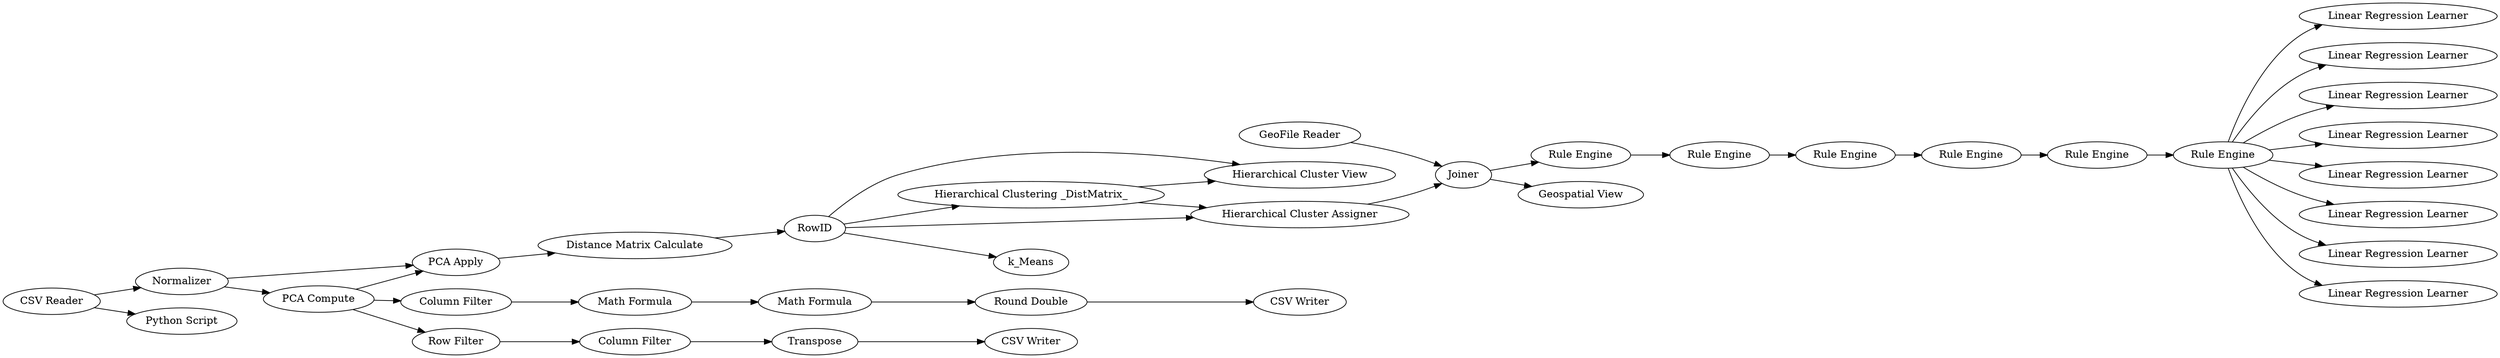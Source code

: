 digraph {
	"-831851166922562167_7" [label=RowID]
	"-831851166922562167_2" [label=Normalizer]
	"-831851166922562167_34" [label="Rule Engine"]
	"-831851166922562167_42" [label="Linear Regression Learner"]
	"-831851166922562167_30" [label="Column Filter"]
	"-831851166922562167_37" [label="Rule Engine"]
	"-831851166922562167_45" [label="Linear Regression Learner"]
	"-831851166922562167_14" [label="Distance Matrix Calculate"]
	"-831851166922562167_15" [label="Hierarchical Clustering _DistMatrix_"]
	"-831851166922562167_40" [label="Linear Regression Learner"]
	"-831851166922562167_25" [label="Column Filter"]
	"-831851166922562167_32" [label="CSV Writer"]
	"-831851166922562167_35" [label="Rule Engine"]
	"-831851166922562167_46" [label="Linear Regression Learner"]
	"-831851166922562167_23" [label="Row Filter"]
	"-831851166922562167_4" [label="PCA Apply"]
	"-831851166922562167_16" [label="Hierarchical Cluster View"]
	"-831851166922562167_27" [label="Math Formula"]
	"-831851166922562167_28" [label="Math Formula"]
	"-831851166922562167_41" [label="Linear Regression Learner"]
	"-831851166922562167_36" [label="Rule Engine"]
	"-831851166922562167_39" [label="Rule Engine"]
	"-831851166922562167_20" [label=Joiner]
	"-831851166922562167_38" [label="Rule Engine"]
	"-831851166922562167_17" [label="Hierarchical Cluster Assigner"]
	"-831851166922562167_44" [label="Linear Regression Learner"]
	"-831851166922562167_18" [label=k_Means]
	"-831851166922562167_43" [label="Linear Regression Learner"]
	"-831851166922562167_24" [label=Transpose]
	"-831851166922562167_22" [label="Python Script"]
	"-831851166922562167_33" [label="Geospatial View"]
	"-831851166922562167_47" [label="Linear Regression Learner"]
	"-831851166922562167_19" [label="GeoFile Reader"]
	"-831851166922562167_3" [label="PCA Compute"]
	"-831851166922562167_1" [label="CSV Reader"]
	"-831851166922562167_31" [label="CSV Writer"]
	"-831851166922562167_29" [label="Round Double"]
	"-831851166922562167_3" -> "-831851166922562167_4"
	"-831851166922562167_19" -> "-831851166922562167_20"
	"-831851166922562167_7" -> "-831851166922562167_17"
	"-831851166922562167_34" -> "-831851166922562167_35"
	"-831851166922562167_15" -> "-831851166922562167_16"
	"-831851166922562167_24" -> "-831851166922562167_32"
	"-831851166922562167_14" -> "-831851166922562167_7"
	"-831851166922562167_27" -> "-831851166922562167_28"
	"-831851166922562167_30" -> "-831851166922562167_27"
	"-831851166922562167_39" -> "-831851166922562167_43"
	"-831851166922562167_39" -> "-831851166922562167_41"
	"-831851166922562167_29" -> "-831851166922562167_31"
	"-831851166922562167_39" -> "-831851166922562167_42"
	"-831851166922562167_39" -> "-831851166922562167_40"
	"-831851166922562167_39" -> "-831851166922562167_44"
	"-831851166922562167_2" -> "-831851166922562167_3"
	"-831851166922562167_28" -> "-831851166922562167_29"
	"-831851166922562167_2" -> "-831851166922562167_4"
	"-831851166922562167_39" -> "-831851166922562167_46"
	"-831851166922562167_38" -> "-831851166922562167_39"
	"-831851166922562167_7" -> "-831851166922562167_18"
	"-831851166922562167_7" -> "-831851166922562167_16"
	"-831851166922562167_1" -> "-831851166922562167_2"
	"-831851166922562167_7" -> "-831851166922562167_15"
	"-831851166922562167_39" -> "-831851166922562167_47"
	"-831851166922562167_3" -> "-831851166922562167_30"
	"-831851166922562167_36" -> "-831851166922562167_37"
	"-831851166922562167_15" -> "-831851166922562167_17"
	"-831851166922562167_25" -> "-831851166922562167_24"
	"-831851166922562167_3" -> "-831851166922562167_23"
	"-831851166922562167_37" -> "-831851166922562167_38"
	"-831851166922562167_4" -> "-831851166922562167_14"
	"-831851166922562167_20" -> "-831851166922562167_34"
	"-831851166922562167_35" -> "-831851166922562167_36"
	"-831851166922562167_39" -> "-831851166922562167_45"
	"-831851166922562167_23" -> "-831851166922562167_25"
	"-831851166922562167_1" -> "-831851166922562167_22"
	"-831851166922562167_17" -> "-831851166922562167_20"
	"-831851166922562167_20" -> "-831851166922562167_33"
	rankdir=LR
}
